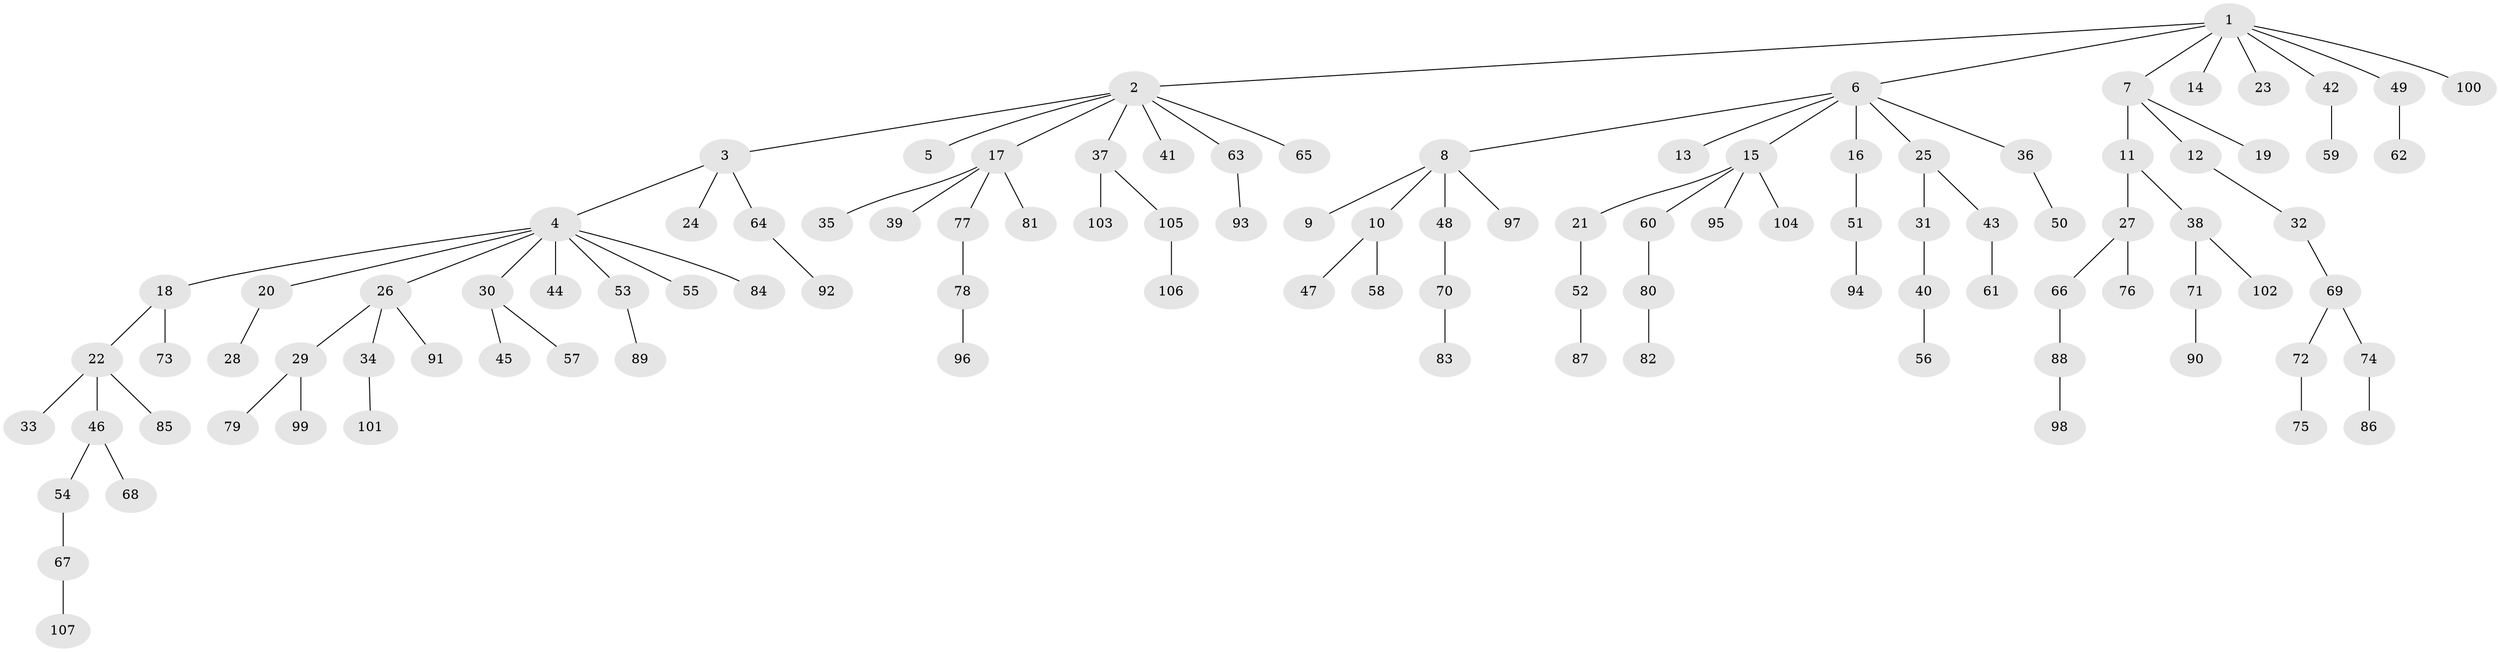 // coarse degree distribution, {5: 0.06818181818181818, 2: 0.4090909090909091, 6: 0.022727272727272728, 4: 0.022727272727272728, 1: 0.4318181818181818, 3: 0.045454545454545456}
// Generated by graph-tools (version 1.1) at 2025/51/03/04/25 22:51:29]
// undirected, 107 vertices, 106 edges
graph export_dot {
  node [color=gray90,style=filled];
  1;
  2;
  3;
  4;
  5;
  6;
  7;
  8;
  9;
  10;
  11;
  12;
  13;
  14;
  15;
  16;
  17;
  18;
  19;
  20;
  21;
  22;
  23;
  24;
  25;
  26;
  27;
  28;
  29;
  30;
  31;
  32;
  33;
  34;
  35;
  36;
  37;
  38;
  39;
  40;
  41;
  42;
  43;
  44;
  45;
  46;
  47;
  48;
  49;
  50;
  51;
  52;
  53;
  54;
  55;
  56;
  57;
  58;
  59;
  60;
  61;
  62;
  63;
  64;
  65;
  66;
  67;
  68;
  69;
  70;
  71;
  72;
  73;
  74;
  75;
  76;
  77;
  78;
  79;
  80;
  81;
  82;
  83;
  84;
  85;
  86;
  87;
  88;
  89;
  90;
  91;
  92;
  93;
  94;
  95;
  96;
  97;
  98;
  99;
  100;
  101;
  102;
  103;
  104;
  105;
  106;
  107;
  1 -- 2;
  1 -- 6;
  1 -- 7;
  1 -- 14;
  1 -- 23;
  1 -- 42;
  1 -- 49;
  1 -- 100;
  2 -- 3;
  2 -- 5;
  2 -- 17;
  2 -- 37;
  2 -- 41;
  2 -- 63;
  2 -- 65;
  3 -- 4;
  3 -- 24;
  3 -- 64;
  4 -- 18;
  4 -- 20;
  4 -- 26;
  4 -- 30;
  4 -- 44;
  4 -- 53;
  4 -- 55;
  4 -- 84;
  6 -- 8;
  6 -- 13;
  6 -- 15;
  6 -- 16;
  6 -- 25;
  6 -- 36;
  7 -- 11;
  7 -- 12;
  7 -- 19;
  8 -- 9;
  8 -- 10;
  8 -- 48;
  8 -- 97;
  10 -- 47;
  10 -- 58;
  11 -- 27;
  11 -- 38;
  12 -- 32;
  15 -- 21;
  15 -- 60;
  15 -- 95;
  15 -- 104;
  16 -- 51;
  17 -- 35;
  17 -- 39;
  17 -- 77;
  17 -- 81;
  18 -- 22;
  18 -- 73;
  20 -- 28;
  21 -- 52;
  22 -- 33;
  22 -- 46;
  22 -- 85;
  25 -- 31;
  25 -- 43;
  26 -- 29;
  26 -- 34;
  26 -- 91;
  27 -- 66;
  27 -- 76;
  29 -- 79;
  29 -- 99;
  30 -- 45;
  30 -- 57;
  31 -- 40;
  32 -- 69;
  34 -- 101;
  36 -- 50;
  37 -- 103;
  37 -- 105;
  38 -- 71;
  38 -- 102;
  40 -- 56;
  42 -- 59;
  43 -- 61;
  46 -- 54;
  46 -- 68;
  48 -- 70;
  49 -- 62;
  51 -- 94;
  52 -- 87;
  53 -- 89;
  54 -- 67;
  60 -- 80;
  63 -- 93;
  64 -- 92;
  66 -- 88;
  67 -- 107;
  69 -- 72;
  69 -- 74;
  70 -- 83;
  71 -- 90;
  72 -- 75;
  74 -- 86;
  77 -- 78;
  78 -- 96;
  80 -- 82;
  88 -- 98;
  105 -- 106;
}
